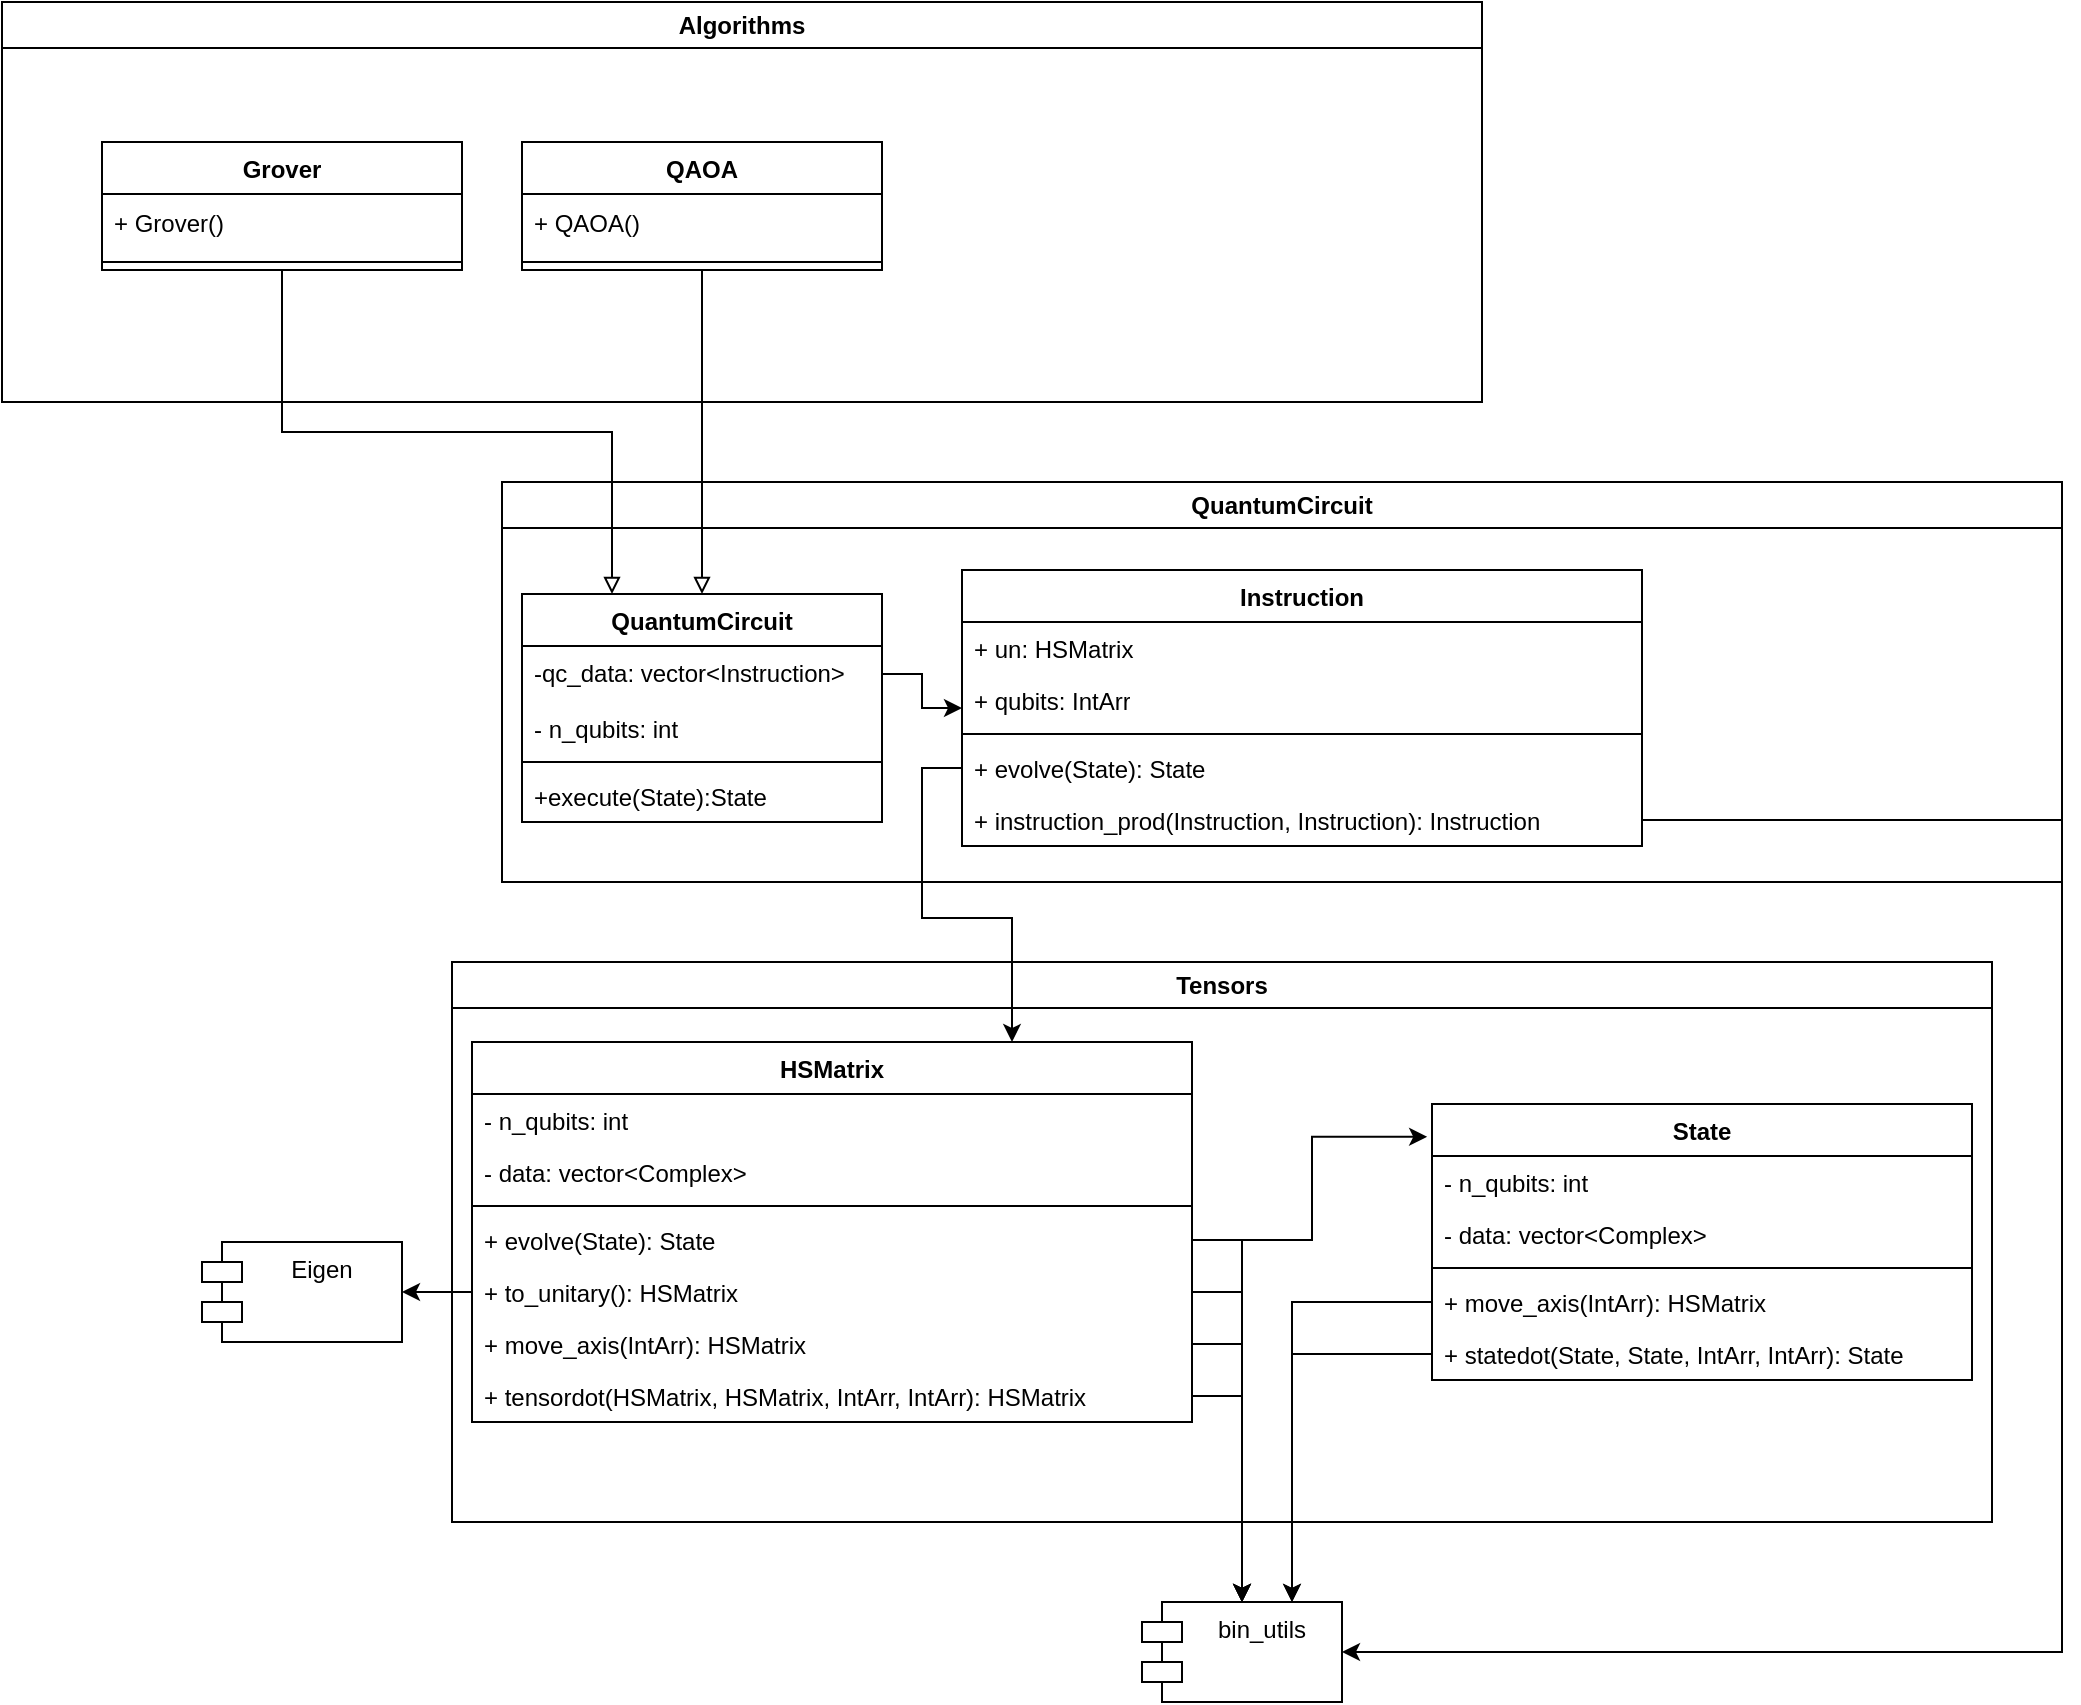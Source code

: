 <mxfile version="24.7.6">
  <diagram name="Page-1" id="x-qG1IfEhME5JwyJ-67E">
    <mxGraphModel dx="2158" dy="1957" grid="1" gridSize="10" guides="1" tooltips="1" connect="1" arrows="1" fold="1" page="1" pageScale="1" pageWidth="850" pageHeight="1100" math="0" shadow="0">
      <root>
        <mxCell id="0" />
        <mxCell id="1" parent="0" />
        <mxCell id="NoPwjyz6uO1jpUqEw4Ve-11" value="&lt;div&gt;Tensors&lt;/div&gt;" style="swimlane;whiteSpace=wrap;html=1;rounded=0;" vertex="1" parent="1">
          <mxGeometry x="25" width="770" height="280" as="geometry" />
        </mxCell>
        <mxCell id="NoPwjyz6uO1jpUqEw4Ve-59" value="&lt;div&gt;HSMatrix&lt;/div&gt;" style="swimlane;fontStyle=1;align=center;verticalAlign=top;childLayout=stackLayout;horizontal=1;startSize=26;horizontalStack=0;resizeParent=1;resizeParentMax=0;resizeLast=0;collapsible=1;marginBottom=0;whiteSpace=wrap;html=1;" vertex="1" parent="NoPwjyz6uO1jpUqEw4Ve-11">
          <mxGeometry x="10" y="40" width="360" height="190" as="geometry" />
        </mxCell>
        <mxCell id="NoPwjyz6uO1jpUqEw4Ve-60" value="- n_qubits: int" style="text;strokeColor=none;fillColor=none;align=left;verticalAlign=top;spacingLeft=4;spacingRight=4;overflow=hidden;rotatable=0;points=[[0,0.5],[1,0.5]];portConstraint=eastwest;whiteSpace=wrap;html=1;" vertex="1" parent="NoPwjyz6uO1jpUqEw4Ve-59">
          <mxGeometry y="26" width="360" height="26" as="geometry" />
        </mxCell>
        <mxCell id="NoPwjyz6uO1jpUqEw4Ve-63" value="- data:  vector&amp;lt;Complex&amp;gt; " style="text;strokeColor=none;fillColor=none;align=left;verticalAlign=top;spacingLeft=4;spacingRight=4;overflow=hidden;rotatable=0;points=[[0,0.5],[1,0.5]];portConstraint=eastwest;whiteSpace=wrap;html=1;" vertex="1" parent="NoPwjyz6uO1jpUqEw4Ve-59">
          <mxGeometry y="52" width="360" height="26" as="geometry" />
        </mxCell>
        <mxCell id="NoPwjyz6uO1jpUqEw4Ve-61" value="" style="line;strokeWidth=1;fillColor=none;align=left;verticalAlign=middle;spacingTop=-1;spacingLeft=3;spacingRight=3;rotatable=0;labelPosition=right;points=[];portConstraint=eastwest;strokeColor=inherit;" vertex="1" parent="NoPwjyz6uO1jpUqEw4Ve-59">
          <mxGeometry y="78" width="360" height="8" as="geometry" />
        </mxCell>
        <mxCell id="NoPwjyz6uO1jpUqEw4Ve-122" value="+ evolve(State): State" style="text;strokeColor=none;fillColor=none;align=left;verticalAlign=top;spacingLeft=4;spacingRight=4;overflow=hidden;rotatable=0;points=[[0,0.5],[1,0.5]];portConstraint=eastwest;whiteSpace=wrap;html=1;" vertex="1" parent="NoPwjyz6uO1jpUqEw4Ve-59">
          <mxGeometry y="86" width="360" height="26" as="geometry" />
        </mxCell>
        <mxCell id="NoPwjyz6uO1jpUqEw4Ve-64" value="+ to_unitary(): HSMatrix" style="text;strokeColor=none;fillColor=none;align=left;verticalAlign=top;spacingLeft=4;spacingRight=4;overflow=hidden;rotatable=0;points=[[0,0.5],[1,0.5]];portConstraint=eastwest;whiteSpace=wrap;html=1;" vertex="1" parent="NoPwjyz6uO1jpUqEw4Ve-59">
          <mxGeometry y="112" width="360" height="26" as="geometry" />
        </mxCell>
        <mxCell id="NoPwjyz6uO1jpUqEw4Ve-62" value="+ move_axis(IntArr): HSMatrix" style="text;strokeColor=none;fillColor=none;align=left;verticalAlign=top;spacingLeft=4;spacingRight=4;overflow=hidden;rotatable=0;points=[[0,0.5],[1,0.5]];portConstraint=eastwest;whiteSpace=wrap;html=1;" vertex="1" parent="NoPwjyz6uO1jpUqEw4Ve-59">
          <mxGeometry y="138" width="360" height="26" as="geometry" />
        </mxCell>
        <mxCell id="NoPwjyz6uO1jpUqEw4Ve-83" value="+ tensordot(HSMatrix, HSMatrix, IntArr, IntArr): HSMatrix" style="text;strokeColor=none;fillColor=none;align=left;verticalAlign=top;spacingLeft=4;spacingRight=4;overflow=hidden;rotatable=0;points=[[0,0.5],[1,0.5]];portConstraint=eastwest;whiteSpace=wrap;html=1;" vertex="1" parent="NoPwjyz6uO1jpUqEw4Ve-59">
          <mxGeometry y="164" width="360" height="26" as="geometry" />
        </mxCell>
        <mxCell id="NoPwjyz6uO1jpUqEw4Ve-66" value="&lt;div&gt;State&lt;/div&gt;&lt;div&gt;&lt;br&gt;&lt;/div&gt;" style="swimlane;fontStyle=1;align=center;verticalAlign=top;childLayout=stackLayout;horizontal=1;startSize=26;horizontalStack=0;resizeParent=1;resizeParentMax=0;resizeLast=0;collapsible=1;marginBottom=0;whiteSpace=wrap;html=1;" vertex="1" parent="NoPwjyz6uO1jpUqEw4Ve-11">
          <mxGeometry x="490" y="71" width="270" height="138" as="geometry" />
        </mxCell>
        <mxCell id="NoPwjyz6uO1jpUqEw4Ve-67" value="- n_qubits: int" style="text;strokeColor=none;fillColor=none;align=left;verticalAlign=top;spacingLeft=4;spacingRight=4;overflow=hidden;rotatable=0;points=[[0,0.5],[1,0.5]];portConstraint=eastwest;whiteSpace=wrap;html=1;" vertex="1" parent="NoPwjyz6uO1jpUqEw4Ve-66">
          <mxGeometry y="26" width="270" height="26" as="geometry" />
        </mxCell>
        <mxCell id="NoPwjyz6uO1jpUqEw4Ve-68" value="- data:  vector&amp;lt;Complex&amp;gt; " style="text;strokeColor=none;fillColor=none;align=left;verticalAlign=top;spacingLeft=4;spacingRight=4;overflow=hidden;rotatable=0;points=[[0,0.5],[1,0.5]];portConstraint=eastwest;whiteSpace=wrap;html=1;" vertex="1" parent="NoPwjyz6uO1jpUqEw4Ve-66">
          <mxGeometry y="52" width="270" height="26" as="geometry" />
        </mxCell>
        <mxCell id="NoPwjyz6uO1jpUqEw4Ve-69" value="" style="line;strokeWidth=1;fillColor=none;align=left;verticalAlign=middle;spacingTop=-1;spacingLeft=3;spacingRight=3;rotatable=0;labelPosition=right;points=[];portConstraint=eastwest;strokeColor=inherit;" vertex="1" parent="NoPwjyz6uO1jpUqEw4Ve-66">
          <mxGeometry y="78" width="270" height="8" as="geometry" />
        </mxCell>
        <mxCell id="NoPwjyz6uO1jpUqEw4Ve-70" value="+ move_axis(IntArr): HSMatrix" style="text;strokeColor=none;fillColor=none;align=left;verticalAlign=top;spacingLeft=4;spacingRight=4;overflow=hidden;rotatable=0;points=[[0,0.5],[1,0.5]];portConstraint=eastwest;whiteSpace=wrap;html=1;" vertex="1" parent="NoPwjyz6uO1jpUqEw4Ve-66">
          <mxGeometry y="86" width="270" height="26" as="geometry" />
        </mxCell>
        <mxCell id="NoPwjyz6uO1jpUqEw4Ve-84" value="&lt;div&gt;+ statedot(State, State, IntArr, IntArr): State&lt;/div&gt;" style="text;strokeColor=none;fillColor=none;align=left;verticalAlign=top;spacingLeft=4;spacingRight=4;overflow=hidden;rotatable=0;points=[[0,0.5],[1,0.5]];portConstraint=eastwest;whiteSpace=wrap;html=1;" vertex="1" parent="NoPwjyz6uO1jpUqEw4Ve-66">
          <mxGeometry y="112" width="270" height="26" as="geometry" />
        </mxCell>
        <mxCell id="NoPwjyz6uO1jpUqEw4Ve-126" style="edgeStyle=orthogonalEdgeStyle;rounded=0;orthogonalLoop=1;jettySize=auto;html=1;entryX=-0.009;entryY=0.119;entryDx=0;entryDy=0;entryPerimeter=0;" edge="1" parent="NoPwjyz6uO1jpUqEw4Ve-11" source="NoPwjyz6uO1jpUqEw4Ve-122" target="NoPwjyz6uO1jpUqEw4Ve-66">
          <mxGeometry relative="1" as="geometry" />
        </mxCell>
        <mxCell id="NoPwjyz6uO1jpUqEw4Ve-28" value="&lt;div&gt;QuantumCircuit&lt;/div&gt;" style="swimlane;whiteSpace=wrap;html=1;" vertex="1" parent="1">
          <mxGeometry x="50" y="-240" width="780" height="200" as="geometry" />
        </mxCell>
        <mxCell id="NoPwjyz6uO1jpUqEw4Ve-98" value="QuantumCircuit" style="swimlane;fontStyle=1;align=center;verticalAlign=top;childLayout=stackLayout;horizontal=1;startSize=26;horizontalStack=0;resizeParent=1;resizeParentMax=0;resizeLast=0;collapsible=1;marginBottom=0;whiteSpace=wrap;html=1;" vertex="1" parent="NoPwjyz6uO1jpUqEw4Ve-28">
          <mxGeometry x="10" y="56" width="180" height="114" as="geometry" />
        </mxCell>
        <mxCell id="NoPwjyz6uO1jpUqEw4Ve-96" value="&lt;div&gt;-qc_data: vector&amp;lt;Instruction&amp;gt;&lt;/div&gt;" style="text;strokeColor=none;fillColor=none;align=left;verticalAlign=top;spacingLeft=4;spacingRight=4;overflow=hidden;rotatable=0;points=[[0,0.5],[1,0.5]];portConstraint=eastwest;whiteSpace=wrap;html=1;" vertex="1" parent="NoPwjyz6uO1jpUqEw4Ve-98">
          <mxGeometry y="26" width="180" height="28" as="geometry" />
        </mxCell>
        <mxCell id="NoPwjyz6uO1jpUqEw4Ve-95" value="- n_qubits: int" style="text;strokeColor=none;fillColor=none;align=left;verticalAlign=top;spacingLeft=4;spacingRight=4;overflow=hidden;rotatable=0;points=[[0,0.5],[1,0.5]];portConstraint=eastwest;whiteSpace=wrap;html=1;" vertex="1" parent="NoPwjyz6uO1jpUqEw4Ve-98">
          <mxGeometry y="54" width="180" height="26" as="geometry" />
        </mxCell>
        <mxCell id="NoPwjyz6uO1jpUqEw4Ve-100" value="" style="line;strokeWidth=1;fillColor=none;align=left;verticalAlign=middle;spacingTop=-1;spacingLeft=3;spacingRight=3;rotatable=0;labelPosition=right;points=[];portConstraint=eastwest;strokeColor=inherit;" vertex="1" parent="NoPwjyz6uO1jpUqEw4Ve-98">
          <mxGeometry y="80" width="180" height="8" as="geometry" />
        </mxCell>
        <mxCell id="NoPwjyz6uO1jpUqEw4Ve-106" value="+execute(State):State" style="text;strokeColor=none;fillColor=none;align=left;verticalAlign=top;spacingLeft=4;spacingRight=4;overflow=hidden;rotatable=0;points=[[0,0.5],[1,0.5]];portConstraint=eastwest;whiteSpace=wrap;html=1;" vertex="1" parent="NoPwjyz6uO1jpUqEw4Ve-98">
          <mxGeometry y="88" width="180" height="26" as="geometry" />
        </mxCell>
        <mxCell id="NoPwjyz6uO1jpUqEw4Ve-103" value="Instruction" style="swimlane;fontStyle=1;align=center;verticalAlign=top;childLayout=stackLayout;horizontal=1;startSize=26;horizontalStack=0;resizeParent=1;resizeParentMax=0;resizeLast=0;collapsible=1;marginBottom=0;whiteSpace=wrap;html=1;" vertex="1" parent="NoPwjyz6uO1jpUqEw4Ve-28">
          <mxGeometry x="230" y="44" width="340" height="138" as="geometry" />
        </mxCell>
        <mxCell id="NoPwjyz6uO1jpUqEw4Ve-104" value="+ un: HSMatrix" style="text;strokeColor=none;fillColor=none;align=left;verticalAlign=top;spacingLeft=4;spacingRight=4;overflow=hidden;rotatable=0;points=[[0,0.5],[1,0.5]];portConstraint=eastwest;whiteSpace=wrap;html=1;" vertex="1" parent="NoPwjyz6uO1jpUqEw4Ve-103">
          <mxGeometry y="26" width="340" height="26" as="geometry" />
        </mxCell>
        <mxCell id="NoPwjyz6uO1jpUqEw4Ve-111" value="+ qubits: IntArr" style="text;strokeColor=none;fillColor=none;align=left;verticalAlign=top;spacingLeft=4;spacingRight=4;overflow=hidden;rotatable=0;points=[[0,0.5],[1,0.5]];portConstraint=eastwest;whiteSpace=wrap;html=1;" vertex="1" parent="NoPwjyz6uO1jpUqEw4Ve-103">
          <mxGeometry y="52" width="340" height="26" as="geometry" />
        </mxCell>
        <mxCell id="NoPwjyz6uO1jpUqEw4Ve-105" value="" style="line;strokeWidth=1;fillColor=none;align=left;verticalAlign=middle;spacingTop=-1;spacingLeft=3;spacingRight=3;rotatable=0;labelPosition=right;points=[];portConstraint=eastwest;strokeColor=inherit;" vertex="1" parent="NoPwjyz6uO1jpUqEw4Ve-103">
          <mxGeometry y="78" width="340" height="8" as="geometry" />
        </mxCell>
        <mxCell id="NoPwjyz6uO1jpUqEw4Ve-101" value="+ evolve(State): State" style="text;strokeColor=none;fillColor=none;align=left;verticalAlign=top;spacingLeft=4;spacingRight=4;overflow=hidden;rotatable=0;points=[[0,0.5],[1,0.5]];portConstraint=eastwest;whiteSpace=wrap;html=1;" vertex="1" parent="NoPwjyz6uO1jpUqEw4Ve-103">
          <mxGeometry y="86" width="340" height="26" as="geometry" />
        </mxCell>
        <mxCell id="NoPwjyz6uO1jpUqEw4Ve-129" value="+ instruction_prod(Instruction, Instruction): Instruction" style="text;strokeColor=none;fillColor=none;align=left;verticalAlign=top;spacingLeft=4;spacingRight=4;overflow=hidden;rotatable=0;points=[[0,0.5],[1,0.5]];portConstraint=eastwest;whiteSpace=wrap;html=1;" vertex="1" parent="NoPwjyz6uO1jpUqEw4Ve-103">
          <mxGeometry y="112" width="340" height="26" as="geometry" />
        </mxCell>
        <mxCell id="NoPwjyz6uO1jpUqEw4Ve-130" style="edgeStyle=orthogonalEdgeStyle;rounded=0;orthogonalLoop=1;jettySize=auto;html=1;" edge="1" parent="NoPwjyz6uO1jpUqEw4Ve-28" source="NoPwjyz6uO1jpUqEw4Ve-96" target="NoPwjyz6uO1jpUqEw4Ve-103">
          <mxGeometry relative="1" as="geometry" />
        </mxCell>
        <mxCell id="NoPwjyz6uO1jpUqEw4Ve-44" value="&lt;div&gt;Algorithms&lt;/div&gt;" style="swimlane;whiteSpace=wrap;html=1;" vertex="1" parent="1">
          <mxGeometry x="-200" y="-480" width="740" height="200" as="geometry" />
        </mxCell>
        <mxCell id="NoPwjyz6uO1jpUqEw4Ve-132" value="Grover" style="swimlane;fontStyle=1;align=center;verticalAlign=top;childLayout=stackLayout;horizontal=1;startSize=26;horizontalStack=0;resizeParent=1;resizeParentMax=0;resizeLast=0;collapsible=1;marginBottom=0;whiteSpace=wrap;html=1;" vertex="1" parent="NoPwjyz6uO1jpUqEw4Ve-44">
          <mxGeometry x="50" y="70" width="180" height="64" as="geometry" />
        </mxCell>
        <mxCell id="NoPwjyz6uO1jpUqEw4Ve-46" value="+ Grover()" style="text;strokeColor=none;fillColor=none;align=left;verticalAlign=middle;spacingLeft=4;spacingRight=4;overflow=hidden;points=[[0,0.5],[1,0.5]];portConstraint=eastwest;rotatable=0;whiteSpace=wrap;html=1;" vertex="1" parent="NoPwjyz6uO1jpUqEw4Ve-132">
          <mxGeometry y="26" width="180" height="30" as="geometry" />
        </mxCell>
        <mxCell id="NoPwjyz6uO1jpUqEw4Ve-135" value="" style="line;strokeWidth=1;fillColor=none;align=left;verticalAlign=middle;spacingTop=-1;spacingLeft=3;spacingRight=3;rotatable=0;labelPosition=right;points=[];portConstraint=eastwest;strokeColor=inherit;" vertex="1" parent="NoPwjyz6uO1jpUqEw4Ve-132">
          <mxGeometry y="56" width="180" height="8" as="geometry" />
        </mxCell>
        <mxCell id="NoPwjyz6uO1jpUqEw4Ve-140" value="&lt;div&gt;QAOA&lt;/div&gt;" style="swimlane;fontStyle=1;align=center;verticalAlign=top;childLayout=stackLayout;horizontal=1;startSize=26;horizontalStack=0;resizeParent=1;resizeParentMax=0;resizeLast=0;collapsible=1;marginBottom=0;whiteSpace=wrap;html=1;" vertex="1" parent="NoPwjyz6uO1jpUqEw4Ve-44">
          <mxGeometry x="260" y="70" width="180" height="64" as="geometry" />
        </mxCell>
        <mxCell id="NoPwjyz6uO1jpUqEw4Ve-141" value="+ QAOA()" style="text;strokeColor=none;fillColor=none;align=left;verticalAlign=middle;spacingLeft=4;spacingRight=4;overflow=hidden;points=[[0,0.5],[1,0.5]];portConstraint=eastwest;rotatable=0;whiteSpace=wrap;html=1;" vertex="1" parent="NoPwjyz6uO1jpUqEw4Ve-140">
          <mxGeometry y="26" width="180" height="30" as="geometry" />
        </mxCell>
        <mxCell id="NoPwjyz6uO1jpUqEw4Ve-142" value="" style="line;strokeWidth=1;fillColor=none;align=left;verticalAlign=middle;spacingTop=-1;spacingLeft=3;spacingRight=3;rotatable=0;labelPosition=right;points=[];portConstraint=eastwest;strokeColor=inherit;" vertex="1" parent="NoPwjyz6uO1jpUqEw4Ve-140">
          <mxGeometry y="56" width="180" height="8" as="geometry" />
        </mxCell>
        <mxCell id="NoPwjyz6uO1jpUqEw4Ve-92" value="&lt;div&gt;Eigen&lt;/div&gt;&lt;div&gt;&lt;br&gt;&lt;/div&gt;" style="shape=module;align=left;spacingLeft=20;align=center;verticalAlign=top;whiteSpace=wrap;html=1;" vertex="1" parent="1">
          <mxGeometry x="-100" y="140" width="100" height="50" as="geometry" />
        </mxCell>
        <mxCell id="NoPwjyz6uO1jpUqEw4Ve-93" style="edgeStyle=orthogonalEdgeStyle;rounded=0;orthogonalLoop=1;jettySize=auto;html=1;" edge="1" parent="1" source="NoPwjyz6uO1jpUqEw4Ve-64" target="NoPwjyz6uO1jpUqEw4Ve-92">
          <mxGeometry relative="1" as="geometry" />
        </mxCell>
        <mxCell id="NoPwjyz6uO1jpUqEw4Ve-91" value="&lt;div&gt;bin_utils&lt;/div&gt;" style="shape=module;align=left;spacingLeft=20;align=center;verticalAlign=top;whiteSpace=wrap;html=1;" vertex="1" parent="1">
          <mxGeometry x="370" y="320" width="100" height="50" as="geometry" />
        </mxCell>
        <mxCell id="NoPwjyz6uO1jpUqEw4Ve-86" style="edgeStyle=orthogonalEdgeStyle;rounded=0;orthogonalLoop=1;jettySize=auto;html=1;entryX=0.5;entryY=0;entryDx=0;entryDy=0;" edge="1" parent="1" source="NoPwjyz6uO1jpUqEw4Ve-83" target="NoPwjyz6uO1jpUqEw4Ve-91">
          <mxGeometry relative="1" as="geometry" />
        </mxCell>
        <mxCell id="NoPwjyz6uO1jpUqEw4Ve-78" style="rounded=0;orthogonalLoop=1;jettySize=auto;html=1;edgeStyle=orthogonalEdgeStyle;entryX=0.5;entryY=0;entryDx=0;entryDy=0;" edge="1" parent="1" source="NoPwjyz6uO1jpUqEw4Ve-62" target="NoPwjyz6uO1jpUqEw4Ve-91">
          <mxGeometry relative="1" as="geometry">
            <mxPoint x="400" y="420" as="targetPoint" />
          </mxGeometry>
        </mxCell>
        <mxCell id="NoPwjyz6uO1jpUqEw4Ve-90" style="edgeStyle=orthogonalEdgeStyle;rounded=0;orthogonalLoop=1;jettySize=auto;html=1;entryX=0.75;entryY=0;entryDx=0;entryDy=0;" edge="1" parent="1" source="NoPwjyz6uO1jpUqEw4Ve-70" target="NoPwjyz6uO1jpUqEw4Ve-91">
          <mxGeometry relative="1" as="geometry">
            <mxPoint x="230.0" y="257" as="targetPoint" />
          </mxGeometry>
        </mxCell>
        <mxCell id="NoPwjyz6uO1jpUqEw4Ve-123" style="edgeStyle=orthogonalEdgeStyle;rounded=0;orthogonalLoop=1;jettySize=auto;html=1;entryX=0.5;entryY=0;entryDx=0;entryDy=0;" edge="1" parent="1" source="NoPwjyz6uO1jpUqEw4Ve-122" target="NoPwjyz6uO1jpUqEw4Ve-91">
          <mxGeometry relative="1" as="geometry" />
        </mxCell>
        <mxCell id="NoPwjyz6uO1jpUqEw4Ve-89" style="edgeStyle=orthogonalEdgeStyle;rounded=0;orthogonalLoop=1;jettySize=auto;html=1;entryX=0.75;entryY=0;entryDx=0;entryDy=0;" edge="1" parent="1" source="NoPwjyz6uO1jpUqEw4Ve-84" target="NoPwjyz6uO1jpUqEw4Ve-91">
          <mxGeometry relative="1" as="geometry">
            <mxPoint x="580" y="370" as="targetPoint" />
          </mxGeometry>
        </mxCell>
        <mxCell id="NoPwjyz6uO1jpUqEw4Ve-125" style="edgeStyle=orthogonalEdgeStyle;rounded=0;orthogonalLoop=1;jettySize=auto;html=1;entryX=0.5;entryY=0;entryDx=0;entryDy=0;" edge="1" parent="1" source="NoPwjyz6uO1jpUqEw4Ve-64" target="NoPwjyz6uO1jpUqEw4Ve-91">
          <mxGeometry relative="1" as="geometry">
            <mxPoint x="470.0" y="420" as="targetPoint" />
          </mxGeometry>
        </mxCell>
        <mxCell id="NoPwjyz6uO1jpUqEw4Ve-128" style="edgeStyle=orthogonalEdgeStyle;rounded=0;orthogonalLoop=1;jettySize=auto;html=1;exitX=0;exitY=0.5;exitDx=0;exitDy=0;entryX=0.75;entryY=0;entryDx=0;entryDy=0;" edge="1" parent="1" source="NoPwjyz6uO1jpUqEw4Ve-101" target="NoPwjyz6uO1jpUqEw4Ve-59">
          <mxGeometry relative="1" as="geometry" />
        </mxCell>
        <mxCell id="NoPwjyz6uO1jpUqEw4Ve-131" style="edgeStyle=orthogonalEdgeStyle;rounded=0;orthogonalLoop=1;jettySize=auto;html=1;exitX=1;exitY=0.5;exitDx=0;exitDy=0;entryX=1;entryY=0.5;entryDx=0;entryDy=0;" edge="1" parent="1" source="NoPwjyz6uO1jpUqEw4Ve-129" target="NoPwjyz6uO1jpUqEw4Ve-91">
          <mxGeometry relative="1" as="geometry">
            <Array as="points">
              <mxPoint x="830" y="-71" />
              <mxPoint x="830" y="345" />
            </Array>
          </mxGeometry>
        </mxCell>
        <mxCell id="NoPwjyz6uO1jpUqEw4Ve-139" style="edgeStyle=orthogonalEdgeStyle;rounded=0;orthogonalLoop=1;jettySize=auto;html=1;entryX=0.25;entryY=0;entryDx=0;entryDy=0;endArrow=block;endFill=0;exitX=0.5;exitY=1;exitDx=0;exitDy=0;" edge="1" parent="1" source="NoPwjyz6uO1jpUqEw4Ve-132" target="NoPwjyz6uO1jpUqEw4Ve-98">
          <mxGeometry relative="1" as="geometry" />
        </mxCell>
        <mxCell id="NoPwjyz6uO1jpUqEw4Ve-143" style="edgeStyle=orthogonalEdgeStyle;rounded=0;orthogonalLoop=1;jettySize=auto;html=1;entryX=0.5;entryY=0;entryDx=0;entryDy=0;endArrow=block;endFill=0;" edge="1" parent="1" source="NoPwjyz6uO1jpUqEw4Ve-140" target="NoPwjyz6uO1jpUqEw4Ve-98">
          <mxGeometry relative="1" as="geometry" />
        </mxCell>
      </root>
    </mxGraphModel>
  </diagram>
</mxfile>
